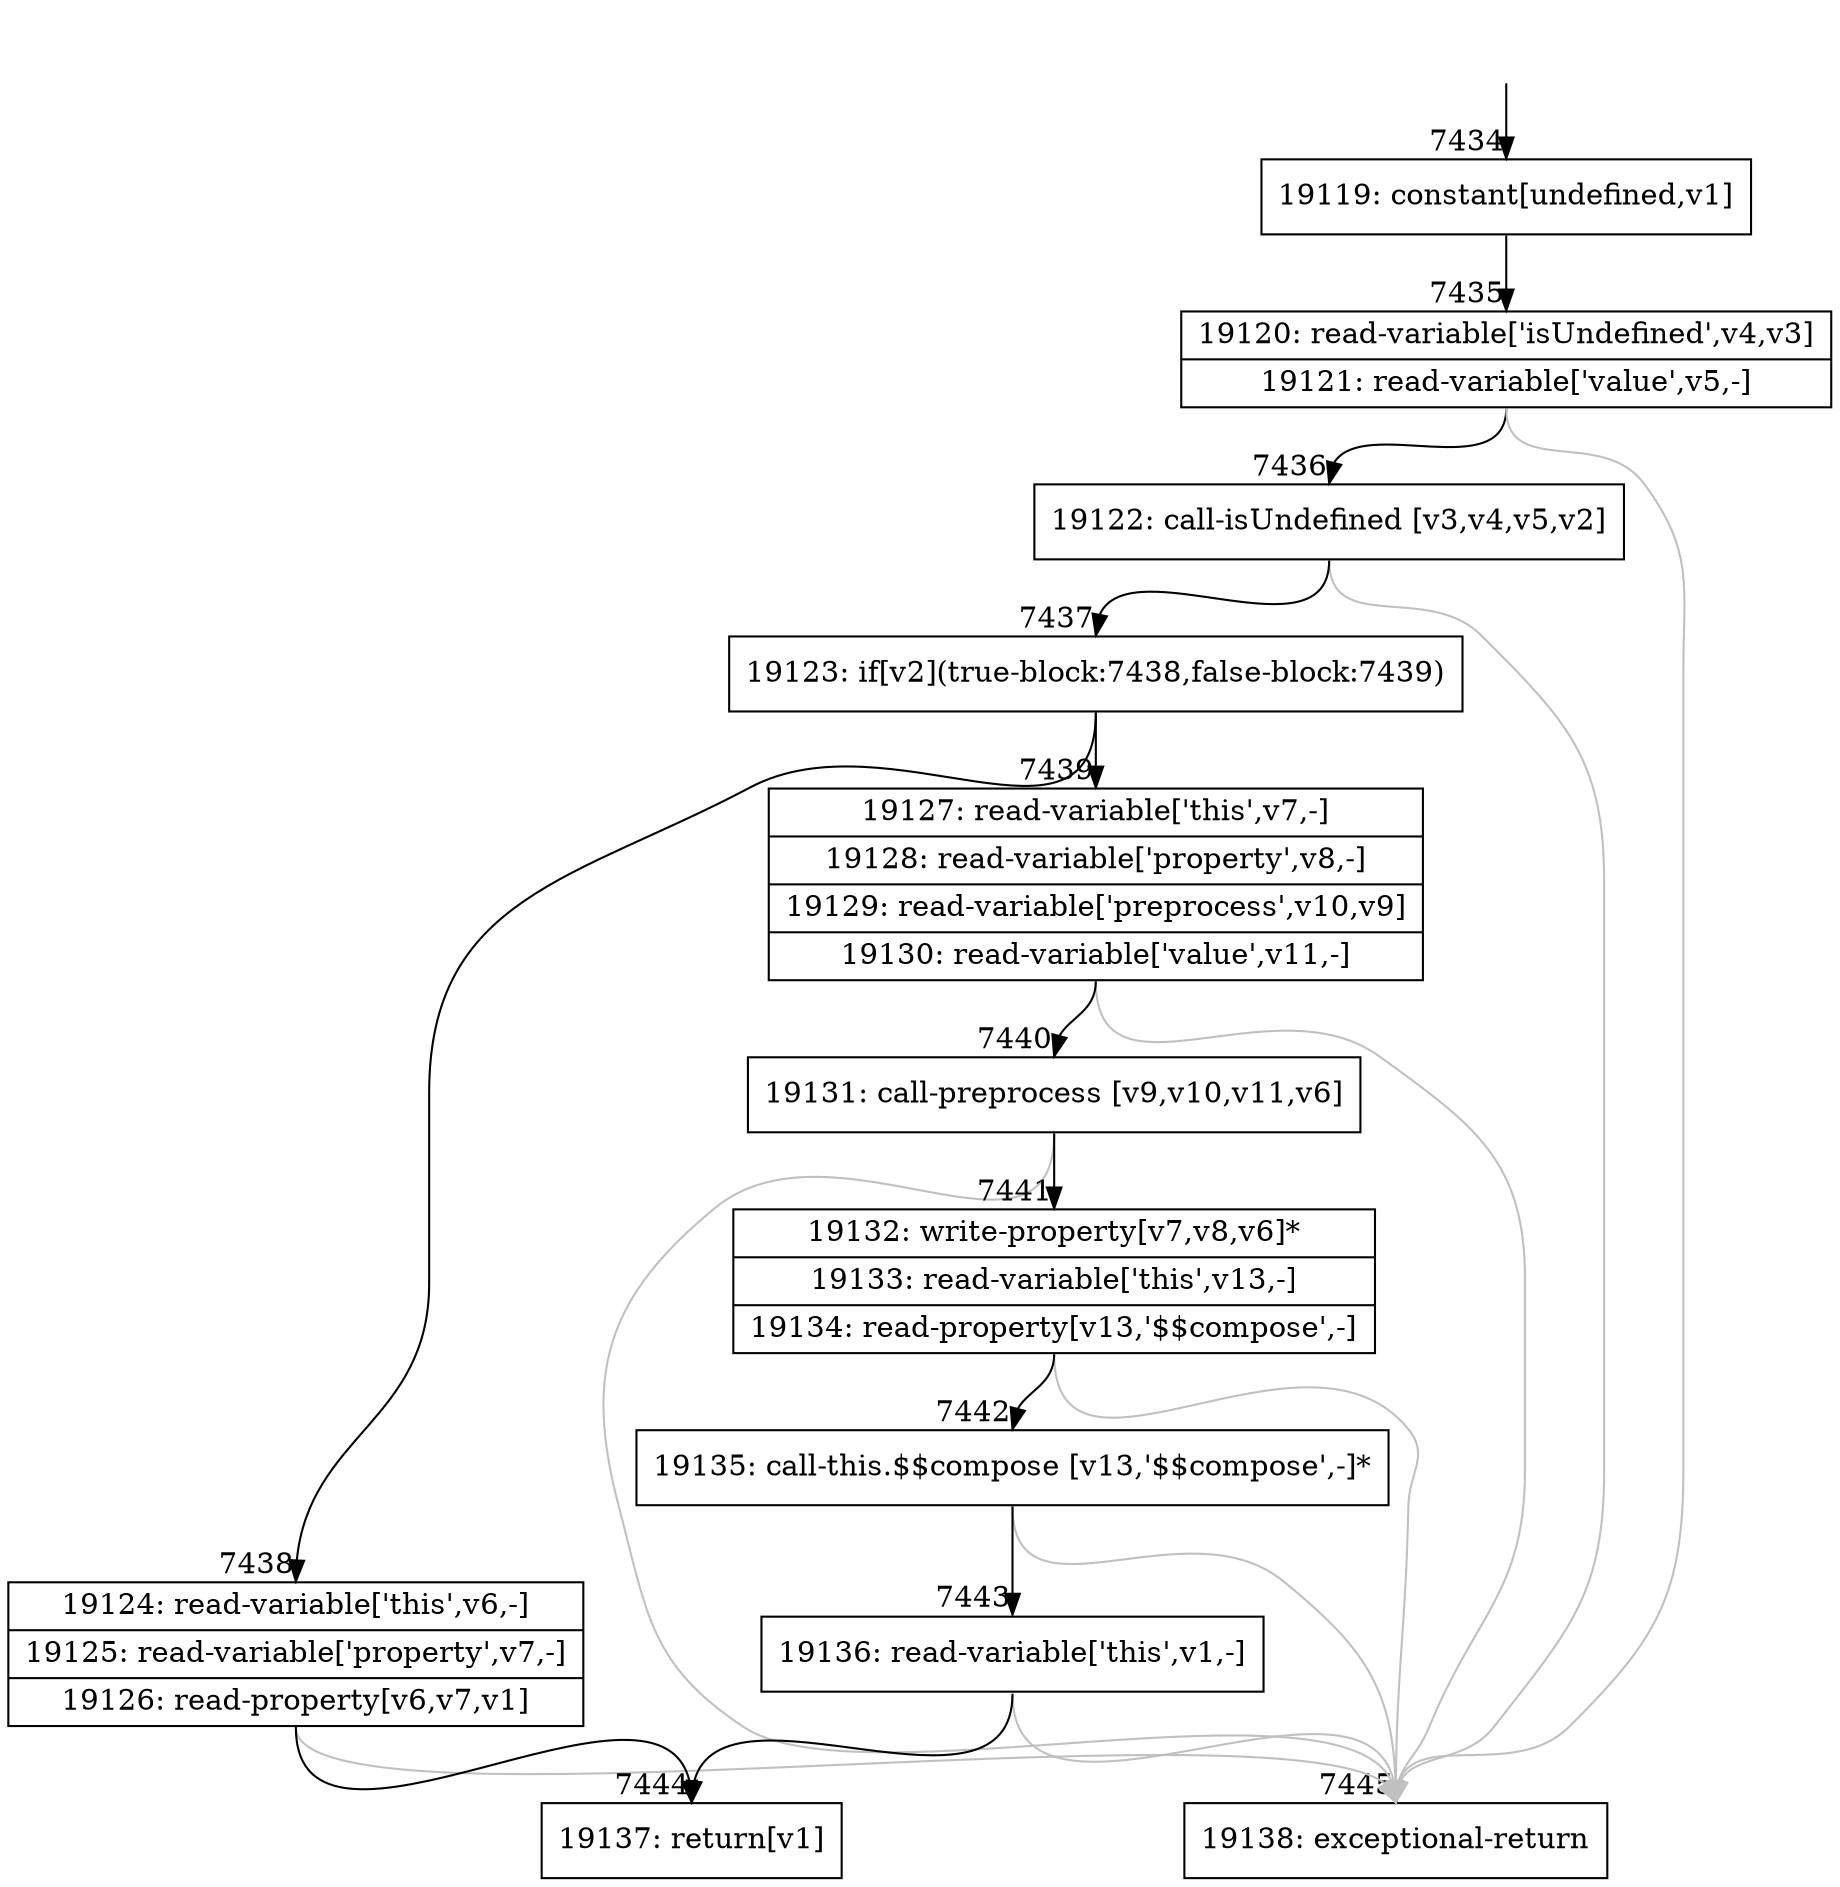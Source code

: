 digraph {
rankdir="TD"
BB_entry558[shape=none,label=""];
BB_entry558 -> BB7434 [tailport=s, headport=n, headlabel="    7434"]
BB7434 [shape=record label="{19119: constant[undefined,v1]}" ] 
BB7434 -> BB7435 [tailport=s, headport=n, headlabel="      7435"]
BB7435 [shape=record label="{19120: read-variable['isUndefined',v4,v3]|19121: read-variable['value',v5,-]}" ] 
BB7435 -> BB7436 [tailport=s, headport=n, headlabel="      7436"]
BB7435 -> BB7445 [tailport=s, headport=n, color=gray, headlabel="      7445"]
BB7436 [shape=record label="{19122: call-isUndefined [v3,v4,v5,v2]}" ] 
BB7436 -> BB7437 [tailport=s, headport=n, headlabel="      7437"]
BB7436 -> BB7445 [tailport=s, headport=n, color=gray]
BB7437 [shape=record label="{19123: if[v2](true-block:7438,false-block:7439)}" ] 
BB7437 -> BB7438 [tailport=s, headport=n, headlabel="      7438"]
BB7437 -> BB7439 [tailport=s, headport=n, headlabel="      7439"]
BB7438 [shape=record label="{19124: read-variable['this',v6,-]|19125: read-variable['property',v7,-]|19126: read-property[v6,v7,v1]}" ] 
BB7438 -> BB7444 [tailport=s, headport=n, headlabel="      7444"]
BB7438 -> BB7445 [tailport=s, headport=n, color=gray]
BB7439 [shape=record label="{19127: read-variable['this',v7,-]|19128: read-variable['property',v8,-]|19129: read-variable['preprocess',v10,v9]|19130: read-variable['value',v11,-]}" ] 
BB7439 -> BB7440 [tailport=s, headport=n, headlabel="      7440"]
BB7439 -> BB7445 [tailport=s, headport=n, color=gray]
BB7440 [shape=record label="{19131: call-preprocess [v9,v10,v11,v6]}" ] 
BB7440 -> BB7441 [tailport=s, headport=n, headlabel="      7441"]
BB7440 -> BB7445 [tailport=s, headport=n, color=gray]
BB7441 [shape=record label="{19132: write-property[v7,v8,v6]*|19133: read-variable['this',v13,-]|19134: read-property[v13,'$$compose',-]}" ] 
BB7441 -> BB7442 [tailport=s, headport=n, headlabel="      7442"]
BB7441 -> BB7445 [tailport=s, headport=n, color=gray]
BB7442 [shape=record label="{19135: call-this.$$compose [v13,'$$compose',-]*}" ] 
BB7442 -> BB7443 [tailport=s, headport=n, headlabel="      7443"]
BB7442 -> BB7445 [tailport=s, headport=n, color=gray]
BB7443 [shape=record label="{19136: read-variable['this',v1,-]}" ] 
BB7443 -> BB7444 [tailport=s, headport=n]
BB7443 -> BB7445 [tailport=s, headport=n, color=gray]
BB7444 [shape=record label="{19137: return[v1]}" ] 
BB7445 [shape=record label="{19138: exceptional-return}" ] 
//#$~ 11864
}
